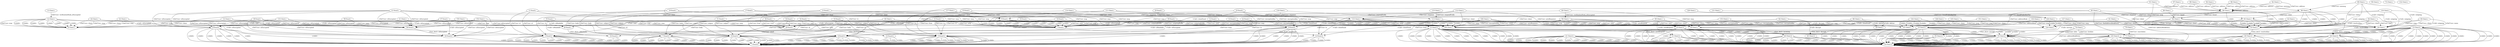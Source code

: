 digraph {
236 [label = "8-Client.c"];
237 [label = "12-Client.c"];
237 -> 236[label="<Def-Use> msg"];
237 -> 236[label="<child>"];
238 [label = "13-Client.c"];
238 -> 237[label="<Def-Use> verificationHook_isEncrypted"];
239 [label = "14-Client.c"];
239 -> 236[label="<Def-Use> msg"];
237 -> 236[label="<child>"];
237 -> 236[label="<child>"];
237 -> 236[label="<child>"];
237 -> 236[label="<child>"];
237 -> 236[label="<child>"];
237 -> 236[label="<child>"];
240 [label = "21-Client.c"];
240 -> 236[label="<Def-Use> client"];
241 [label = "22-Client.c"];
241 -> 236[label="<Def-Use> client"];
241 -> 236[label="<Def-Use> msg"];
242 [label = "24-Client.c"];
242 -> 236[label="<Def-Use> client"];
242 -> 236[label="<Def-Use> msg"];
237 -> 236[label="<child>"];
243 [label = "29-Client.c"];
244 [label = "32-Client.c"];
244 -> 243[label="<Def-Use> client"];
244 -> 243[label="<Def-Use> msg"];
245 [label = "36-Client.c"];
245 -> 243[label="<Def-Use> client"];
245 -> 243[label="<Def-Use> msg"];
246 [label = "39-Client.c"];
246 -> 243[label="<Def-Use> msg"];
246 -> 243[label="<Def-Use> client"];
247 [label = "40-Client.c"];
247 -> 236[label="<Call> mail"];
247 -> 243[label="<Def-Use> client"];
247 -> 243[label="<Def-Use> msg"];
248 [label = "45-Client.c"];
249 [label = "54-Client.c"];
250 [label = "58-Client.c"];
250 -> 249[label="<Def-Use> msg"];
250 -> 249[label="<child>"];
251 [label = "59-Client.c"];
252 [label = "60-Client.c"];
252 -> 250[label="<Def-Use> verificationHook_isEncrypted"];
252 -> 249[label="<Def-Use> msg"];
250 -> 249[label="<child>"];
250 -> 249[label="<child>"];
253 [label = "62-Client.c"];
253 -> 249[label="<Def-Use> client"];
253 -> 249[label="<Def-Use> msg"];
250 -> 249[label="<child>"];
250 -> 249[label="<child>"];
254 [label = "65-Client.c"];
254 -> 249[label="<Def-Use> client"];
254 -> 249[label="<Def-Use> msg"];
250 -> 249[label="<child>"];
255 [label = "66-Client.c"];
255 -> 248[label="<Call> deliver"];
255 -> 249[label="<Def-Use> client"];
255 -> 249[label="<Def-Use> msg"];
250 -> 249[label="<child>"];
256 [label = "71-Client.c"];
257 [label = "73-Client.c"];
258 [label = "74-Client.c"];
258 -> 256[label="<Def-Use> listdata"];
259 [label = "75-Client.c"];
259 -> 256[label="<Def-Use> searchdata"];
260 [label = "79-Client.c"];
261 [label = "81-Client.c"];
261 -> 260[label="<Def-Use> client"];
262 [label = "83-Client.c"];
262 -> 260[label="<Def-Use> msg"];
262 -> 260[label="<child>"];
263 [label = "84-Client.c"];
264 [label = "85-Client.c"];
264 -> 260[label="<Def-Use> client"];
264 -> 256[label="<Def-Use> findAddressBookEntry"];
264 -> 262[label="<Def-Use> clone"];
263 -> 260[label="<child>"];
262 -> 260[label="<child>"];
265 [label = "86-Client.c"];
265 -> 263[label="<Def-Use> found"];
263 -> 260[label="<child>"];
262 -> 260[label="<child>"];
266 [label = "88-Client.c"];
266 -> 263[label="<Def-Use> found"];
266 -> 266[label="<Def-Use> address"];
263 -> 260[label="<child>"];
266 -> 260[label="<child>"];
262 -> 260[label="<child>"];
267 [label = "89-Client.c"];
267 -> 266[label="<Def-Use> address"];
268 [label = "91-Client.c"];
268 -> 260[label="<Def-Use> msg"];
268 -> 266[label="<Def-Use> address"];
269 [label = "92-Client.c"];
269 -> 266[label="<Def-Use> address"];
269 -> 266[label="<Def-Use> address"];
263 -> 260[label="<child>"];
266 -> 260[label="<child>"];
262 -> 260[label="<child>"];
270 [label = "94-Client.c"];
270 -> 266[label="<Def-Use> address"];
271 [label = "96-Client.c"];
271 -> 262[label="<Def-Use> clone"];
271 -> 260[label="<child>"];
272 [label = "97-Client.c"];
272 -> 271[label="<Def-Use> newmsg"];
272 -> 266[label="<Def-Use> address"];
271 -> 260[label="<child>"];
273 [label = "98-Client.c"];
273 -> 266[label="<Def-Use> address"];
273 -> 266[label="<Def-Use> address"];
271 -> 260[label="<child>"];
274 [label = "99-Client.c"];
274 -> 243[label="<Call> outgoing"];
274 -> 260[label="<Def-Use> client"];
274 -> 271[label="<Def-Use> newmsg"];
271 -> 260[label="<child>"];
263 -> 260[label="<child>"];
266 -> 260[label="<child>"];
271 -> 260[label="<child>"];
262 -> 260[label="<child>"];
275 [label = "106-Client.c"];
276 [label = "108-Client.c"];
276 -> 275[label="<Def-Use> client"];
276 -> 275[label="<Def-Use> msg"];
277 [label = "110-Client.c"];
277 -> 275[label="<Def-Use> msg"];
277 -> 275[label="<child>"];
278 [label = "111-Client.c"];
278 -> 277[label="<Def-Use> response"];
278 -> 275[label="<Def-Use> msg"];
277 -> 275[label="<child>"];
279 [label = "112-Client.c"];
279 -> 277[label="<Def-Use> response"];
279 -> 275[label="<Def-Use> client"];
277 -> 275[label="<child>"];
280 [label = "113-Client.c"];
277 -> 275[label="<child>"];
280 -> 275[label="<child>"];
281 [label = "114-Client.c"];
281 -> 277[label="<Def-Use> response"];
282 [label = "115-Client.c"];
282 -> 280[label="<Def-Use> respondPrefix"];
277 -> 275[label="<child>"];
280 -> 275[label="<child>"];
283 [label = "116-Client.c"];
283 -> 277[label="<Def-Use> response"];
283 -> 280[label="<Def-Use> respondPrefix"];
277 -> 275[label="<child>"];
280 -> 275[label="<child>"];
284 [label = "117-Client.c"];
284 -> 277[label="<Def-Use> response"];
284 -> 275[label="<Def-Use> msg"];
277 -> 275[label="<child>"];
280 -> 275[label="<child>"];
285 [label = "118-Client.c"];
285 -> 243[label="<Call> outgoing"];
285 -> 275[label="<Def-Use> client"];
285 -> 277[label="<Def-Use> response"];
277 -> 275[label="<child>"];
280 -> 275[label="<child>"];
286 [label = "124-Client.c"];
287 [label = "126-Client.c"];
288 [label = "127-Client.c"];
288 -> 286[label="<Def-Use> client"];
288 -> 286[label="<Def-Use> msg"];
287 -> 286[label="<child>"];
289 [label = "128-Client.c"];
289 -> 287[label="<Def-Use> foundPublicKeyPair"];
290 [label = "130-Client.c"];
290 -> 286[label="<Def-Use> msg"];
291 [label = "131-Client.c"];
291 -> 287[label="<Def-Use> foundPublicKeyPair"];
292 [label = "132-Client.c"];
293 [label = "133-Client.c"];
293 -> 286[label="<Def-Use> msg"];
287 -> 286[label="<child>"];
294 [label = "141-Client.c"];
295 [label = "144-Client.c"];
296 [label = "145-Client.c"];
296 -> 294[label="<Def-Use> msg"];
296 -> 294[label="<Def-Use> client"];
295 -> 294[label="<child>"];
295 -> 294[label="<child>"];
295 -> 294[label="<child>"];
297 [label = "148-Client.c"];
297 -> 294[label="<Def-Use> client"];
295 -> 294[label="<child>"];
298 [label = "150-Client.c"];
298 -> 294[label="<Def-Use> msg"];
299 [label = "151-Client.c"];
299 -> 294[label="<Def-Use> msg"];
299 -> 294[label="<Def-Use> client"];
300 [label = "153-Client.c"];
300 -> 294[label="<Def-Use> msg"];
301 [label = "154-Client.c"];
301 -> 294[label="<Def-Use> msg"];
295 -> 294[label="<child>"];
302 [label = "10-Client.h"];
303 [label = "12-Client.h"];
303 -> 302[label="<child>"];
304 [label = "13-Client.h"];
303 -> 302[label="<child>"];
304 -> 302[label="<child>"];
305 [label = "14-Client.h"];
303 -> 302[label="<child>"];
304 -> 302[label="<child>"];
305 -> 302[label="<child>"];
306 [label = "15-Client.h"];
303 -> 302[label="<child>"];
304 -> 302[label="<child>"];
306 -> 302[label="<child>"];
305 -> 302[label="<child>"];
303 -> 302[label="<child>"];
304 -> 302[label="<child>"];
306 -> 302[label="<child>"];
305 -> 302[label="<child>"];
303 -> 302[label="<child>"];
304 -> 302[label="<child>"];
306 -> 302[label="<child>"];
305 -> 302[label="<child>"];
302 -> 302[label="<child>"];
307 [label = "18-Client.h"];
308 [label = "20-Client.h"];
308 -> 307[label="<child>"];
309 [label = "21-Client.h"];
308 -> 307[label="<child>"];
309 -> 307[label="<child>"];
308 -> 307[label="<child>"];
309 -> 307[label="<child>"];
303 -> 307[label="<child>"];
304 -> 307[label="<child>"];
306 -> 307[label="<child>"];
307 -> 307[label="<child>"];
305 -> 307[label="<child>"];
302 -> 307[label="<child>"];
308 -> 307[label="<child>"];
309 -> 307[label="<child>"];
310 [label = "24-Client.h"];
303 -> 307[label="<child>"];
304 -> 307[label="<child>"];
306 -> 307[label="<child>"];
307 -> 307[label="<child>"];
310 -> 307[label="<child>"];
305 -> 307[label="<child>"];
302 -> 307[label="<child>"];
308 -> 307[label="<child>"];
309 -> 307[label="<child>"];
311 [label = "26-Client.h"];
303 -> 307[label="<child>"];
304 -> 307[label="<child>"];
306 -> 307[label="<child>"];
307 -> 307[label="<child>"];
310 -> 307[label="<child>"];
305 -> 307[label="<child>"];
311 -> 307[label="<child>"];
302 -> 307[label="<child>"];
308 -> 307[label="<child>"];
309 -> 307[label="<child>"];
303 -> 307[label="<child>"];
304 -> 307[label="<child>"];
306 -> 307[label="<child>"];
307 -> 307[label="<child>"];
310 -> 307[label="<child>"];
305 -> 307[label="<child>"];
311 -> 307[label="<child>"];
302 -> 307[label="<child>"];
308 -> 307[label="<child>"];
309 -> 307[label="<child>"];
312 [label = "29-Client.h"];
303 -> 307[label="<child>"];
304 -> 307[label="<child>"];
306 -> 307[label="<child>"];
307 -> 307[label="<child>"];
310 -> 307[label="<child>"];
305 -> 307[label="<child>"];
311 -> 307[label="<child>"];
302 -> 307[label="<child>"];
308 -> 307[label="<child>"];
309 -> 307[label="<child>"];
312 -> 307[label="<child>"];
313 [label = "31-Client.h"];
303 -> 307[label="<child>"];
304 -> 307[label="<child>"];
306 -> 307[label="<child>"];
307 -> 307[label="<child>"];
310 -> 307[label="<child>"];
305 -> 307[label="<child>"];
313 -> 307[label="<child>"];
311 -> 307[label="<child>"];
302 -> 307[label="<child>"];
308 -> 307[label="<child>"];
309 -> 307[label="<child>"];
312 -> 307[label="<child>"];
303 -> 307[label="<child>"];
304 -> 307[label="<child>"];
306 -> 307[label="<child>"];
307 -> 307[label="<child>"];
310 -> 307[label="<child>"];
305 -> 307[label="<child>"];
313 -> 307[label="<child>"];
311 -> 307[label="<child>"];
302 -> 307[label="<child>"];
308 -> 307[label="<child>"];
309 -> 307[label="<child>"];
312 -> 307[label="<child>"];
303 -> 307[label="<child>"];
304 -> 307[label="<child>"];
306 -> 307[label="<child>"];
307 -> 307[label="<child>"];
310 -> 307[label="<child>"];
305 -> 307[label="<child>"];
313 -> 307[label="<child>"];
311 -> 307[label="<child>"];
302 -> 307[label="<child>"];
308 -> 307[label="<child>"];
309 -> 307[label="<child>"];
312 -> 307[label="<child>"];
314 [label = "35-Client.h"];
304 -> 307[label="<child>"];
313 -> 307[label="<child>"];
314 -> 307[label="<child>"];
308 -> 307[label="<child>"];
303 -> 307[label="<child>"];
306 -> 307[label="<child>"];
307 -> 307[label="<child>"];
310 -> 307[label="<child>"];
305 -> 307[label="<child>"];
311 -> 307[label="<child>"];
302 -> 307[label="<child>"];
309 -> 307[label="<child>"];
312 -> 307[label="<child>"];
304 -> 307[label="<child>"];
313 -> 307[label="<child>"];
314 -> 307[label="<child>"];
308 -> 307[label="<child>"];
303 -> 307[label="<child>"];
306 -> 307[label="<child>"];
307 -> 307[label="<child>"];
310 -> 307[label="<child>"];
305 -> 307[label="<child>"];
311 -> 307[label="<child>"];
302 -> 307[label="<child>"];
309 -> 307[label="<child>"];
312 -> 307[label="<child>"];
304 -> 307[label="<child>"];
313 -> 307[label="<child>"];
314 -> 307[label="<child>"];
308 -> 307[label="<child>"];
303 -> 307[label="<child>"];
306 -> 307[label="<child>"];
307 -> 307[label="<child>"];
310 -> 307[label="<child>"];
305 -> 307[label="<child>"];
311 -> 307[label="<child>"];
302 -> 307[label="<child>"];
309 -> 307[label="<child>"];
312 -> 307[label="<child>"];
304 -> 307[label="<child>"];
313 -> 307[label="<child>"];
314 -> 307[label="<child>"];
308 -> 307[label="<child>"];
303 -> 307[label="<child>"];
306 -> 307[label="<child>"];
307 -> 307[label="<child>"];
310 -> 307[label="<child>"];
305 -> 307[label="<child>"];
311 -> 307[label="<child>"];
302 -> 307[label="<child>"];
309 -> 307[label="<child>"];
312 -> 307[label="<child>"];
315 [label = "40-Client.h"];
304 -> 307[label="<child>"];
313 -> 307[label="<child>"];
314 -> 307[label="<child>"];
308 -> 307[label="<child>"];
303 -> 307[label="<child>"];
306 -> 307[label="<child>"];
307 -> 307[label="<child>"];
310 -> 307[label="<child>"];
305 -> 307[label="<child>"];
315 -> 307[label="<child>"];
311 -> 307[label="<child>"];
302 -> 307[label="<child>"];
309 -> 307[label="<child>"];
312 -> 307[label="<child>"];
304 -> 307[label="<child>"];
313 -> 307[label="<child>"];
314 -> 307[label="<child>"];
308 -> 307[label="<child>"];
303 -> 307[label="<child>"];
306 -> 307[label="<child>"];
307 -> 307[label="<child>"];
310 -> 307[label="<child>"];
305 -> 307[label="<child>"];
315 -> 307[label="<child>"];
311 -> 307[label="<child>"];
302 -> 307[label="<child>"];
309 -> 307[label="<child>"];
312 -> 307[label="<child>"];
316 [label = "7-Email.c"];
317 [label = "9-Email.c"];
317 -> 316[label="<child>"];
318 [label = "10-Email.c"];
318 -> 316[label="<Def-Use> msg"];
319 [label = "11-Email.c"];
319 -> 317[label="<Def-Use> clone"];
319 -> 316[label="<Def-Use> msg"];
317 -> 316[label="<child>"];
320 [label = "12-Email.c"];
320 -> 316[label="<Def-Use> msg"];
321 [label = "13-Email.c"];
321 -> 317[label="<Def-Use> clone"];
321 -> 316[label="<Def-Use> msg"];
317 -> 316[label="<child>"];
322 [label = "14-Email.c"];
322 -> 316[label="<Def-Use> msg"];
323 [label = "15-Email.c"];
323 -> 317[label="<Def-Use> clone"];
323 -> 316[label="<Def-Use> msg"];
317 -> 316[label="<child>"];
324 [label = "16-Email.c"];
324 -> 316[label="<Def-Use> msg"];
325 [label = "17-Email.c"];
325 -> 317[label="<Def-Use> clone"];
325 -> 316[label="<Def-Use> msg"];
317 -> 316[label="<child>"];
326 [label = "18-Email.c"];
326 -> 316[label="<Def-Use> msg"];
327 [label = "19-Email.c"];
327 -> 317[label="<Def-Use> clone"];
327 -> 316[label="<Def-Use> msg"];
317 -> 316[label="<child>"];
317 -> 316[label="<child>"];
328 [label = "21-Email.c"];
328 -> 317[label="<Def-Use> clone"];
328 -> 316[label="<Def-Use> msg"];
317 -> 316[label="<child>"];
329 [label = "22-Email.c"];
329 -> 316[label="<Def-Use> msg"];
330 [label = "23-Email.c"];
330 -> 317[label="<Def-Use> clone"];
330 -> 316[label="<Def-Use> msg"];
317 -> 316[label="<child>"];
317 -> 316[label="<child>"];
331 [label = "25-Email.c"];
331 -> 317[label="<Def-Use> clone"];
317 -> 316[label="<child>"];
332 [label = "29-Email.c"];
333 [label = "31-Email.c"];
333 -> 332[label="<Def-Use> msg"];
334 [label = "32-Email.c"];
334 -> 332[label="<Def-Use> msg"];
335 [label = "33-Email.c"];
335 -> 332[label="<Def-Use> msg"];
336 [label = "34-Email.c"];
336 -> 332[label="<Def-Use> msg"];
337 [label = "35-Email.c"];
337 -> 332[label="<Def-Use> msg"];
338 [label = "36-Email.c"];
338 -> 332[label="<Def-Use> msg"];
339 [label = "38-Email.c"];
339 -> 332[label="<Def-Use> msg"];
340 [label = "39-Email.c"];
340 -> 332[label="<Def-Use> msg"];
341 [label = "44-Email.c"];
342 [label = "47-Email.c"];
342 -> 341[label="<Def-Use> msg"];
343 [label = "56-Email.c"];
344 [label = "58-Email.c"];
344 -> 343[label="<Def-Use> msg"];
344 -> 343[label="<Def-Use> isEncrypted"];
345 [label = "1-Email.h"];
346 [label = "3-Email.h"];
346 -> 345[label="<child>"];
347 [label = "4-Email.h"];
347 -> 345[label="<child>"];
346 -> 345[label="<child>"];
348 [label = "5-Email.h"];
347 -> 345[label="<child>"];
346 -> 345[label="<child>"];
348 -> 345[label="<child>"];
349 [label = "6-Email.h"];
347 -> 345[label="<child>"];
346 -> 345[label="<child>"];
348 -> 345[label="<child>"];
349 -> 345[label="<child>"];
350 [label = "7-Email.h"];
347 -> 345[label="<child>"];
346 -> 345[label="<child>"];
348 -> 345[label="<child>"];
350 -> 345[label="<child>"];
349 -> 345[label="<child>"];
351 [label = "8-Email.h"];
351 -> 345[label="<child>"];
347 -> 345[label="<child>"];
346 -> 345[label="<child>"];
348 -> 345[label="<child>"];
350 -> 345[label="<child>"];
349 -> 345[label="<child>"];
352 [label = "9-Email.h"];
351 -> 345[label="<child>"];
347 -> 345[label="<child>"];
346 -> 345[label="<child>"];
348 -> 345[label="<child>"];
350 -> 345[label="<child>"];
352 -> 345[label="<child>"];
349 -> 345[label="<child>"];
351 -> 345[label="<child>"];
347 -> 345[label="<child>"];
346 -> 345[label="<child>"];
348 -> 345[label="<child>"];
350 -> 345[label="<child>"];
352 -> 345[label="<child>"];
349 -> 345[label="<child>"];
351 -> 345[label="<child>"];
345 -> 345[label="<child>"];
347 -> 345[label="<child>"];
346 -> 345[label="<child>"];
348 -> 345[label="<child>"];
350 -> 345[label="<child>"];
352 -> 345[label="<child>"];
349 -> 345[label="<child>"];
353 [label = "12-Email.h"];
351 -> 345[label="<child>"];
345 -> 345[label="<child>"];
347 -> 345[label="<child>"];
346 -> 345[label="<child>"];
348 -> 345[label="<child>"];
350 -> 345[label="<child>"];
352 -> 345[label="<child>"];
353 -> 345[label="<child>"];
349 -> 345[label="<child>"];
354 [label = "14-Email.h"];
351 -> 345[label="<child>"];
345 -> 345[label="<child>"];
347 -> 345[label="<child>"];
346 -> 345[label="<child>"];
348 -> 345[label="<child>"];
350 -> 345[label="<child>"];
352 -> 345[label="<child>"];
353 -> 345[label="<child>"];
349 -> 345[label="<child>"];
354 -> 345[label="<child>"];
355 [label = "16-Email.h"];
355 -> 345[label="<child>"];
351 -> 345[label="<child>"];
345 -> 345[label="<child>"];
347 -> 345[label="<child>"];
346 -> 345[label="<child>"];
348 -> 345[label="<child>"];
350 -> 345[label="<child>"];
352 -> 345[label="<child>"];
353 -> 345[label="<child>"];
349 -> 345[label="<child>"];
354 -> 345[label="<child>"];
356 [label = "18-Email.h"];
355 -> 345[label="<child>"];
351 -> 345[label="<child>"];
345 -> 345[label="<child>"];
347 -> 345[label="<child>"];
346 -> 345[label="<child>"];
348 -> 345[label="<child>"];
350 -> 345[label="<child>"];
352 -> 345[label="<child>"];
353 -> 345[label="<child>"];
349 -> 345[label="<child>"];
354 -> 345[label="<child>"];
356 -> 345[label="<child>"];
301 -> 343[label="<Def-Use> isEncrypted"];
301 -> 356[label="<Def-Use> isEncrypted"];
301 -> 351[label="<Def-Use> isEncrypted"];
250 -> 343[label="<Call> isEncrypted"];
250 -> 351[label="<Call> isEncrypted"];
250 -> 356[label="<Call> isEncrypted"];
276 -> 355[label="<Call> isReadable"];
276 -> 341[label="<Call> isReadable"];
328 -> 343[label="<Def-Use> isEncrypted"];
328 -> 356[label="<Def-Use> isEncrypted"];
328 -> 351[label="<Def-Use> isEncrypted"];
271 -> 316[label="<Call> cloneEmail"];
271 -> 353[label="<Call> cloneEmail"];
293 -> 343[label="<Def-Use> isEncrypted"];
293 -> 356[label="<Def-Use> isEncrypted"];
293 -> 351[label="<Def-Use> isEncrypted"];
329 -> 352[label="<Def-Use> encryptionKey"];
340 -> 352[label="<Def-Use> encryptionKey"];
299 -> 352[label="<Def-Use> encryptionKey"];
339 -> 343[label="<Def-Use> isEncrypted"];
339 -> 356[label="<Def-Use> isEncrypted"];
339 -> 351[label="<Def-Use> isEncrypted"];
338 -> 350[label="<Def-Use> body"];
327 -> 350[label="<Def-Use> body"];
327 -> 350[label="<Def-Use> body"];
255 -> 248[label="<Call> deliver"];
317 -> 345[label="<Def-Use> email"];
336 -> 349[label="<Def-Use> subject"];
283 -> 349[label="<Def-Use> subject"];
266 -> 307[label="<Def-Use> addressBookEntry"];
284 -> 349[label="<Def-Use> subject"];
325 -> 349[label="<Def-Use> subject"];
323 -> 348[label="<Def-Use> to"];
342 -> 343[label="<Call> isEncrypted"];
342 -> 351[label="<Call> isEncrypted"];
342 -> 356[label="<Call> isEncrypted"];
254 -> 313[label="<Call> autoRespond"];
254 -> 275[label="<Call> autoRespond"];
252 -> 346[label="<Def-Use> id"];
290 -> 352[label="<Def-Use> encryptionKey"];
242 -> 304[label="<Def-Use> outgoingBuffer"];
333 -> 346[label="<Def-Use> id"];
241 -> 304[label="<Def-Use> outgoingBuffer"];
247 -> 236[label="<Call> mail"];
272 -> 348[label="<Def-Use> to"];
321 -> 347[label="<Def-Use> from"];
324 -> 349[label="<Def-Use> subject"];
237 -> 343[label="<Call> isEncrypted"];
237 -> 351[label="<Call> isEncrypted"];
237 -> 356[label="<Call> isEncrypted"];
258 -> 307[label="<Def-Use> addressBookEntry"];
322 -> 348[label="<Def-Use> to"];
300 -> 352[label="<Def-Use> encryptionKey"];
337 -> 355[label="<Call> isReadable"];
337 -> 341[label="<Call> isReadable"];
318 -> 346[label="<Def-Use> id"];
274 -> 310[label="<Call> outgoing"];
274 -> 243[label="<Call> outgoing"];
262 -> 316[label="<Call> cloneEmail"];
262 -> 353[label="<Call> cloneEmail"];
278 -> 347[label="<Def-Use> from"];
245 -> 312[label="<Call> resolveAlias"];
245 -> 260[label="<Call> resolveAlias"];
239 -> 346[label="<Def-Use> id"];
319 -> 346[label="<Def-Use> id"];
277 -> 316[label="<Call> cloneEmail"];
277 -> 353[label="<Call> cloneEmail"];
240 -> 304[label="<Def-Use> outgoingBuffer"];
258 -> 308[label="<Def-Use> alias"];
319 -> 346[label="<Def-Use> id"];
330 -> 352[label="<Def-Use> encryptionKey"];
278 -> 348[label="<Def-Use> to"];
323 -> 348[label="<Def-Use> to"];
284 -> 349[label="<Def-Use> subject"];
246 -> 303[label="<Def-Use> name"];
320 -> 347[label="<Def-Use> from"];
326 -> 350[label="<Def-Use> body"];
281 -> 349[label="<Def-Use> subject"];
279 -> 306[label="<Def-Use> autoResponse"];
321 -> 347[label="<Def-Use> from"];
264 -> 305[label="<Def-Use> addressBook"];
264 -> 348[label="<Def-Use> to"];
246 -> 347[label="<Def-Use> from"];
244 -> 286[label="<Call> encrypt"];
244 -> 314[label="<Call> encrypt"];
296 -> 352[label="<Def-Use> encryptionKey"];
334 -> 347[label="<Def-Use> from"];
279 -> 350[label="<Def-Use> body"];
285 -> 310[label="<Call> outgoing"];
285 -> 243[label="<Call> outgoing"];
253 -> 294[label="<Call> decrypt"];
253 -> 315[label="<Call> decrypt"];
330 -> 352[label="<Def-Use> encryptionKey"];
276 -> 306[label="<Def-Use> autoResponse"];
261 -> 305[label="<Def-Use> addressBook"];
268 -> 348[label="<Def-Use> to"];
328 -> 343[label="<Def-Use> isEncrypted"];
328 -> 356[label="<Def-Use> isEncrypted"];
328 -> 351[label="<Def-Use> isEncrypted"];
335 -> 348[label="<Def-Use> to"];
298 -> 343[label="<Def-Use> isEncrypted"];
298 -> 356[label="<Def-Use> isEncrypted"];
298 -> 351[label="<Def-Use> isEncrypted"];
325 -> 349[label="<Def-Use> subject"];
288 -> 348[label="<Def-Use> to"];
294 -> 315[label="<func_decl> decrypt"];
316 -> 353[label="<func_decl> cloneEmail"];
249 -> 311[label="<func_decl> incoming"];
343 -> 356[label="<func_decl> isEncrypted"];
332 -> 354[label="<func_decl> printMail"];
286 -> 314[label="<func_decl> encrypt"];
275 -> 313[label="<func_decl> autoRespond"];
341 -> 355[label="<func_decl> isReadable"];
243 -> 310[label="<func_decl> outgoing"];
260 -> 312[label="<func_decl> resolveAlias"];
}